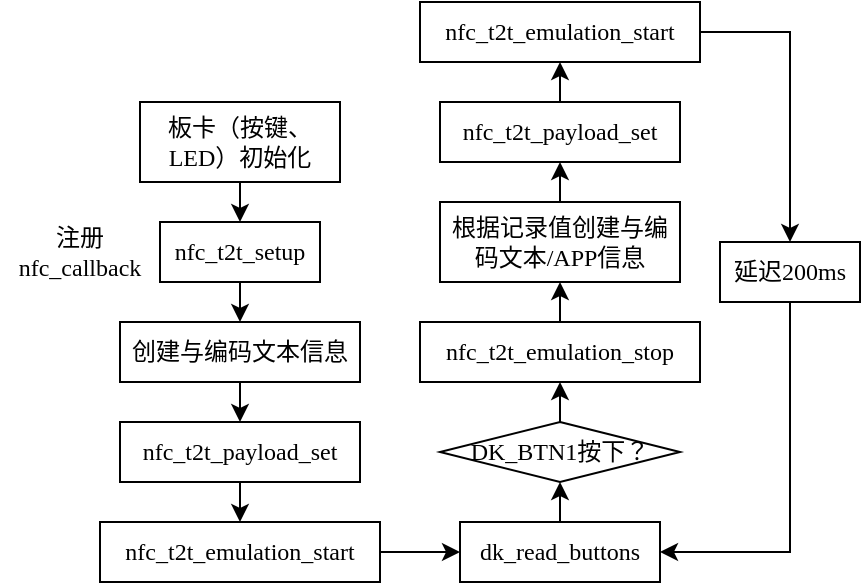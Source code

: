 <mxfile version="21.7.5" type="device">
  <diagram name="第 1 页" id="ai0rzUFodC30zfMmN4H8">
    <mxGraphModel dx="658" dy="418" grid="1" gridSize="10" guides="1" tooltips="1" connect="1" arrows="1" fold="1" page="1" pageScale="1" pageWidth="827" pageHeight="1169" math="0" shadow="0">
      <root>
        <mxCell id="0" />
        <mxCell id="1" parent="0" />
        <mxCell id="s31uAU_lcFU2yAiic23B-5" style="edgeStyle=orthogonalEdgeStyle;rounded=0;orthogonalLoop=1;jettySize=auto;html=1;exitX=0.5;exitY=1;exitDx=0;exitDy=0;entryX=0.5;entryY=0;entryDx=0;entryDy=0;fontFamily=Times New Roman;" edge="1" parent="1" source="s31uAU_lcFU2yAiic23B-1" target="s31uAU_lcFU2yAiic23B-2">
          <mxGeometry relative="1" as="geometry" />
        </mxCell>
        <mxCell id="s31uAU_lcFU2yAiic23B-1" value="板卡（按键、LED）初始化" style="rounded=0;whiteSpace=wrap;html=1;fontFamily=Times New Roman;" vertex="1" parent="1">
          <mxGeometry x="270" y="120" width="100" height="40" as="geometry" />
        </mxCell>
        <mxCell id="s31uAU_lcFU2yAiic23B-6" style="edgeStyle=orthogonalEdgeStyle;rounded=0;orthogonalLoop=1;jettySize=auto;html=1;exitX=0.5;exitY=1;exitDx=0;exitDy=0;entryX=0.5;entryY=0;entryDx=0;entryDy=0;fontFamily=Times New Roman;" edge="1" parent="1" source="s31uAU_lcFU2yAiic23B-2" target="s31uAU_lcFU2yAiic23B-4">
          <mxGeometry relative="1" as="geometry" />
        </mxCell>
        <mxCell id="s31uAU_lcFU2yAiic23B-2" value="nfc_t2t_setup" style="rounded=0;whiteSpace=wrap;html=1;fontFamily=Times New Roman;" vertex="1" parent="1">
          <mxGeometry x="280" y="180" width="80" height="30" as="geometry" />
        </mxCell>
        <mxCell id="s31uAU_lcFU2yAiic23B-3" value="注册nfc_callback" style="text;html=1;strokeColor=none;fillColor=none;align=center;verticalAlign=middle;whiteSpace=wrap;rounded=0;fontFamily=Times New Roman;" vertex="1" parent="1">
          <mxGeometry x="200" y="180" width="80" height="30" as="geometry" />
        </mxCell>
        <mxCell id="s31uAU_lcFU2yAiic23B-15" style="edgeStyle=orthogonalEdgeStyle;rounded=0;orthogonalLoop=1;jettySize=auto;html=1;exitX=0.5;exitY=1;exitDx=0;exitDy=0;entryX=0.5;entryY=0;entryDx=0;entryDy=0;fontFamily=Times New Roman;" edge="1" parent="1" source="s31uAU_lcFU2yAiic23B-4" target="s31uAU_lcFU2yAiic23B-14">
          <mxGeometry relative="1" as="geometry" />
        </mxCell>
        <mxCell id="s31uAU_lcFU2yAiic23B-4" value="创建与编码文本信息" style="rounded=0;whiteSpace=wrap;html=1;fontFamily=Times New Roman;" vertex="1" parent="1">
          <mxGeometry x="260" y="230" width="120" height="30" as="geometry" />
        </mxCell>
        <mxCell id="s31uAU_lcFU2yAiic23B-20" style="edgeStyle=orthogonalEdgeStyle;rounded=0;orthogonalLoop=1;jettySize=auto;html=1;exitX=0.5;exitY=0;exitDx=0;exitDy=0;entryX=0.5;entryY=1;entryDx=0;entryDy=0;fontFamily=Times New Roman;" edge="1" parent="1" source="s31uAU_lcFU2yAiic23B-9" target="s31uAU_lcFU2yAiic23B-11">
          <mxGeometry relative="1" as="geometry" />
        </mxCell>
        <mxCell id="s31uAU_lcFU2yAiic23B-9" value="dk_read_buttons" style="rounded=0;whiteSpace=wrap;html=1;fontFamily=Times New Roman;" vertex="1" parent="1">
          <mxGeometry x="430" y="330" width="100" height="30" as="geometry" />
        </mxCell>
        <mxCell id="s31uAU_lcFU2yAiic23B-25" style="edgeStyle=orthogonalEdgeStyle;rounded=0;orthogonalLoop=1;jettySize=auto;html=1;exitX=0.5;exitY=0;exitDx=0;exitDy=0;entryX=0.5;entryY=1;entryDx=0;entryDy=0;fontFamily=Times New Roman;" edge="1" parent="1" source="s31uAU_lcFU2yAiic23B-11" target="s31uAU_lcFU2yAiic23B-21">
          <mxGeometry relative="1" as="geometry" />
        </mxCell>
        <mxCell id="s31uAU_lcFU2yAiic23B-11" value="DK_BTN1按下？" style="rhombus;whiteSpace=wrap;html=1;fontFamily=Times New Roman;" vertex="1" parent="1">
          <mxGeometry x="420" y="280" width="120" height="30" as="geometry" />
        </mxCell>
        <mxCell id="s31uAU_lcFU2yAiic23B-18" style="edgeStyle=orthogonalEdgeStyle;rounded=0;orthogonalLoop=1;jettySize=auto;html=1;exitX=0.5;exitY=1;exitDx=0;exitDy=0;entryX=0.5;entryY=0;entryDx=0;entryDy=0;fontFamily=Times New Roman;" edge="1" parent="1" source="s31uAU_lcFU2yAiic23B-14" target="s31uAU_lcFU2yAiic23B-17">
          <mxGeometry relative="1" as="geometry" />
        </mxCell>
        <mxCell id="s31uAU_lcFU2yAiic23B-14" value="nfc_t2t_payload_set" style="rounded=0;whiteSpace=wrap;html=1;fontFamily=Times New Roman;" vertex="1" parent="1">
          <mxGeometry x="260" y="280" width="120" height="30" as="geometry" />
        </mxCell>
        <mxCell id="s31uAU_lcFU2yAiic23B-19" style="edgeStyle=orthogonalEdgeStyle;rounded=0;orthogonalLoop=1;jettySize=auto;html=1;exitX=1;exitY=0.5;exitDx=0;exitDy=0;entryX=0;entryY=0.5;entryDx=0;entryDy=0;fontFamily=Times New Roman;" edge="1" parent="1" source="s31uAU_lcFU2yAiic23B-17" target="s31uAU_lcFU2yAiic23B-9">
          <mxGeometry relative="1" as="geometry" />
        </mxCell>
        <mxCell id="s31uAU_lcFU2yAiic23B-17" value="nfc_t2t_emulation_start" style="rounded=0;whiteSpace=wrap;html=1;fontFamily=Times New Roman;" vertex="1" parent="1">
          <mxGeometry x="250" y="330" width="140" height="30" as="geometry" />
        </mxCell>
        <mxCell id="s31uAU_lcFU2yAiic23B-27" style="edgeStyle=orthogonalEdgeStyle;rounded=0;orthogonalLoop=1;jettySize=auto;html=1;exitX=0.5;exitY=0;exitDx=0;exitDy=0;entryX=0.5;entryY=1;entryDx=0;entryDy=0;fontFamily=Times New Roman;" edge="1" parent="1" source="s31uAU_lcFU2yAiic23B-21" target="s31uAU_lcFU2yAiic23B-23">
          <mxGeometry relative="1" as="geometry" />
        </mxCell>
        <mxCell id="s31uAU_lcFU2yAiic23B-21" value="nfc_t2t_emulation_stop" style="rounded=0;whiteSpace=wrap;html=1;fontFamily=Times New Roman;" vertex="1" parent="1">
          <mxGeometry x="410" y="230" width="140" height="30" as="geometry" />
        </mxCell>
        <mxCell id="s31uAU_lcFU2yAiic23B-28" style="edgeStyle=orthogonalEdgeStyle;rounded=0;orthogonalLoop=1;jettySize=auto;html=1;exitX=0.5;exitY=0;exitDx=0;exitDy=0;entryX=0.5;entryY=1;entryDx=0;entryDy=0;fontFamily=Times New Roman;" edge="1" parent="1" source="s31uAU_lcFU2yAiic23B-23" target="s31uAU_lcFU2yAiic23B-26">
          <mxGeometry relative="1" as="geometry" />
        </mxCell>
        <mxCell id="s31uAU_lcFU2yAiic23B-23" value="根据记录值创建与编码文本/APP信息" style="rounded=0;whiteSpace=wrap;html=1;fontFamily=Times New Roman;" vertex="1" parent="1">
          <mxGeometry x="420" y="170" width="120" height="40" as="geometry" />
        </mxCell>
        <mxCell id="s31uAU_lcFU2yAiic23B-30" style="edgeStyle=orthogonalEdgeStyle;rounded=0;orthogonalLoop=1;jettySize=auto;html=1;exitX=0.5;exitY=0;exitDx=0;exitDy=0;entryX=0.5;entryY=1;entryDx=0;entryDy=0;fontFamily=Times New Roman;" edge="1" parent="1" source="s31uAU_lcFU2yAiic23B-26" target="s31uAU_lcFU2yAiic23B-29">
          <mxGeometry relative="1" as="geometry" />
        </mxCell>
        <mxCell id="s31uAU_lcFU2yAiic23B-26" value="nfc_t2t_payload_set" style="rounded=0;whiteSpace=wrap;html=1;fontFamily=Times New Roman;" vertex="1" parent="1">
          <mxGeometry x="420" y="120" width="120" height="30" as="geometry" />
        </mxCell>
        <mxCell id="s31uAU_lcFU2yAiic23B-33" style="edgeStyle=orthogonalEdgeStyle;rounded=0;orthogonalLoop=1;jettySize=auto;html=1;exitX=1;exitY=0.5;exitDx=0;exitDy=0;entryX=0.5;entryY=0;entryDx=0;entryDy=0;fontFamily=Times New Roman;" edge="1" parent="1" source="s31uAU_lcFU2yAiic23B-29" target="s31uAU_lcFU2yAiic23B-32">
          <mxGeometry relative="1" as="geometry" />
        </mxCell>
        <mxCell id="s31uAU_lcFU2yAiic23B-29" value="nfc_t2t_emulation_start" style="rounded=0;whiteSpace=wrap;html=1;fontFamily=Times New Roman;" vertex="1" parent="1">
          <mxGeometry x="410" y="70" width="140" height="30" as="geometry" />
        </mxCell>
        <mxCell id="s31uAU_lcFU2yAiic23B-34" style="edgeStyle=orthogonalEdgeStyle;rounded=0;orthogonalLoop=1;jettySize=auto;html=1;exitX=0.5;exitY=1;exitDx=0;exitDy=0;entryX=1;entryY=0.5;entryDx=0;entryDy=0;fontFamily=Times New Roman;" edge="1" parent="1" source="s31uAU_lcFU2yAiic23B-32" target="s31uAU_lcFU2yAiic23B-9">
          <mxGeometry relative="1" as="geometry" />
        </mxCell>
        <mxCell id="s31uAU_lcFU2yAiic23B-32" value="延迟200ms" style="rounded=0;whiteSpace=wrap;html=1;fontFamily=Times New Roman;" vertex="1" parent="1">
          <mxGeometry x="560" y="190" width="70" height="30" as="geometry" />
        </mxCell>
      </root>
    </mxGraphModel>
  </diagram>
</mxfile>
